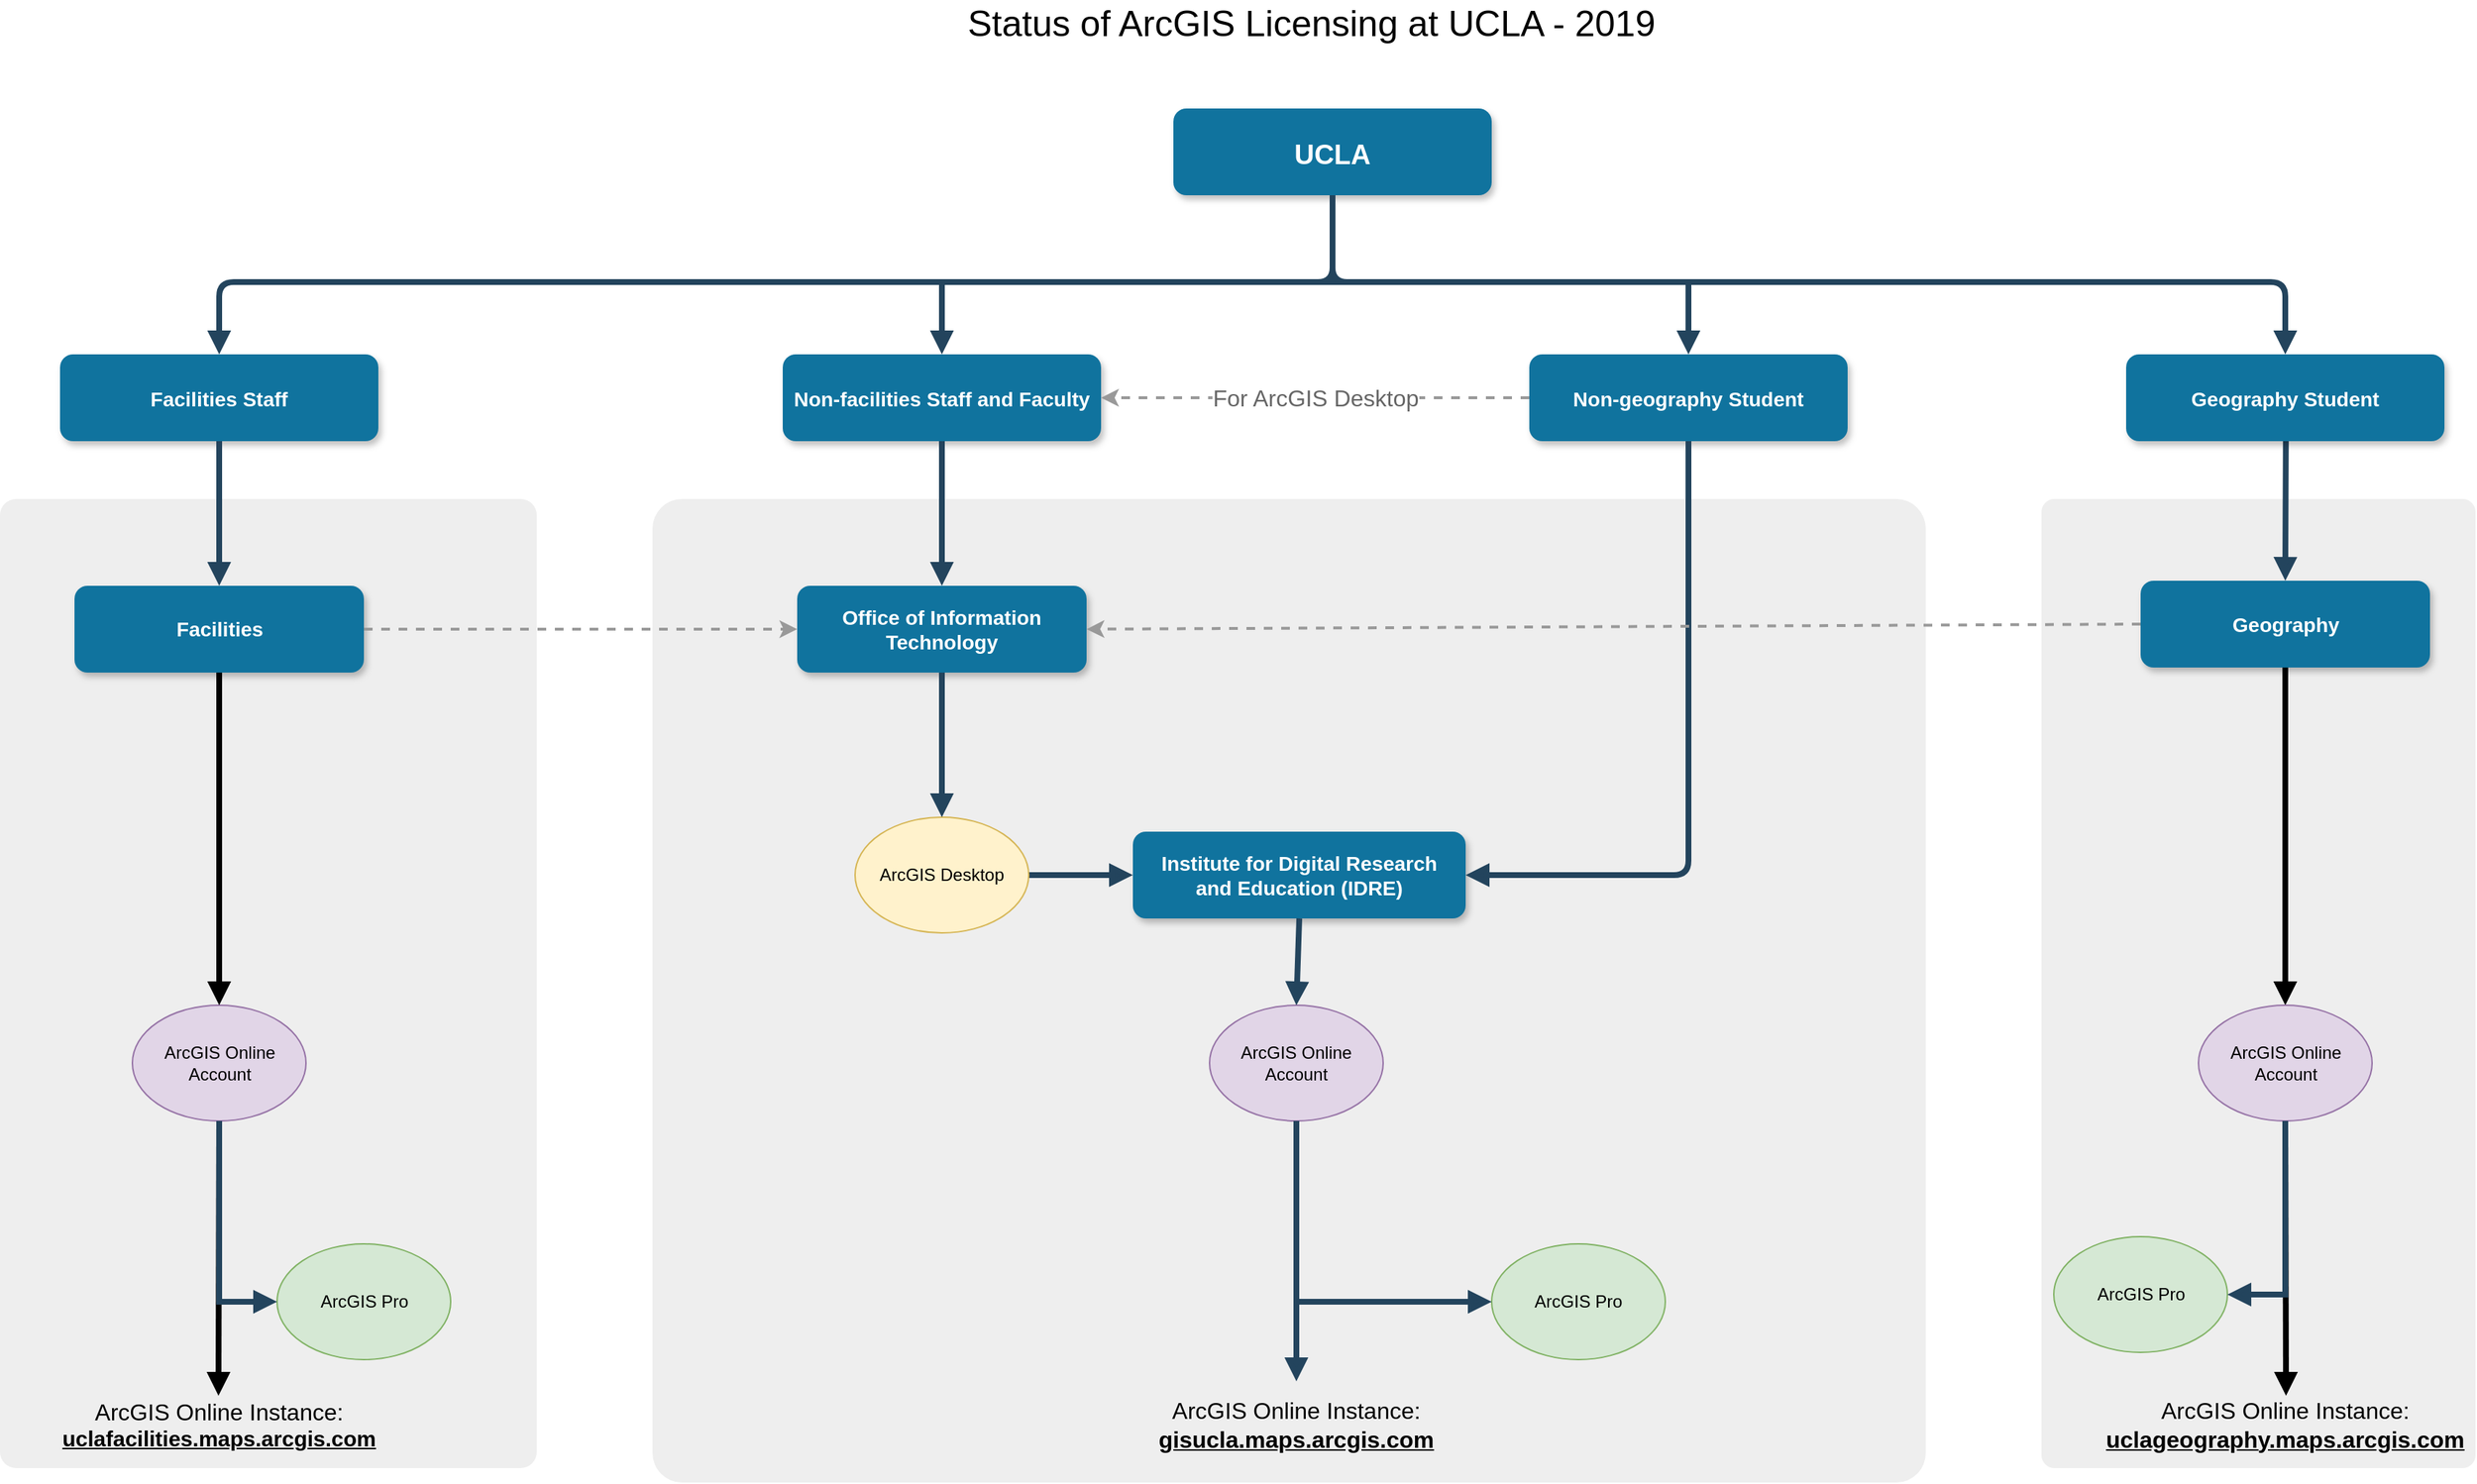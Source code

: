 <mxfile version="12.3.0" type="github" pages="1">
  <diagram name="Page-1" id="97916047-d0de-89f5-080d-49f4d83e522f">
    <mxGraphModel dx="1920" dy="1175" grid="1" gridSize="10" guides="1" tooltips="1" connect="1" arrows="1" fold="1" page="1" pageScale="1.5" pageWidth="1400" pageHeight="850" background="#ffffff" math="0" shadow="0">
      <root>
        <mxCell id="0"/>
        <mxCell id="1" parent="0"/>
        <mxCell id="7HnK9eXFFECSjdr3EfDR-130" value="" style="rounded=1;whiteSpace=wrap;html=1;shadow=0;align=center;fillColor=#eeeeee;strokeColor=none;connectable=0;allowArrows=0;arcSize=3;editable=1;movable=1;resizable=1;" vertex="1" parent="1">
          <mxGeometry x="631" y="480" width="880" height="680" as="geometry"/>
        </mxCell>
        <mxCell id="7HnK9eXFFECSjdr3EfDR-79" value="" style="rounded=1;whiteSpace=wrap;html=1;shadow=0;align=center;fillColor=#eeeeee;strokeColor=none;connectable=0;allowArrows=0;arcSize=3;" vertex="1" parent="1">
          <mxGeometry x="1591" y="480" width="300" height="670" as="geometry"/>
        </mxCell>
        <mxCell id="7HnK9eXFFECSjdr3EfDR-78" value="" style="rounded=1;whiteSpace=wrap;html=1;shadow=0;align=center;fillColor=#eeeeee;strokeColor=none;connectable=0;allowArrows=0;arcSize=3;" vertex="1" parent="1">
          <mxGeometry x="180" y="480" width="371" height="670" as="geometry"/>
        </mxCell>
        <mxCell id="3" value="Non-facilities Staff and Faculty" style="rounded=1;fillColor=#10739E;strokeColor=none;shadow=1;gradientColor=none;fontStyle=1;fontColor=#FFFFFF;fontSize=14;" parent="1" vertex="1">
          <mxGeometry x="721" y="380" width="220" height="60" as="geometry"/>
        </mxCell>
        <mxCell id="5" value="Institute for Digital Research&#xa;and Education (IDRE)" style="rounded=1;fillColor=#10739E;strokeColor=none;shadow=1;gradientColor=none;fontStyle=1;fontColor=#FFFFFF;fontSize=14;align=center;whiteSpace=wrap;" parent="1" vertex="1">
          <mxGeometry x="963" y="710" width="230" height="60" as="geometry"/>
        </mxCell>
        <mxCell id="7" value="Geography" style="rounded=1;fillColor=#10739E;strokeColor=none;shadow=1;gradientColor=none;fontStyle=1;fontColor=#FFFFFF;fontSize=14;whiteSpace=wrap;" parent="1" vertex="1">
          <mxGeometry x="1659.5" y="536.5" width="200" height="60" as="geometry"/>
        </mxCell>
        <mxCell id="33" value="" style="edgeStyle=elbowEdgeStyle;elbow=vertical;strokeWidth=4;endArrow=block;endFill=1;fontStyle=1;strokeColor=#23445D;fontSize=16;rounded=1;" parent="1" target="7" edge="1">
          <mxGeometry x="151" y="160" width="100" height="100" as="geometry">
            <mxPoint x="1760" y="420" as="sourcePoint"/>
            <mxPoint x="438.5" y="325.5" as="targetPoint"/>
            <Array as="points">
              <mxPoint x="1611" y="410"/>
            </Array>
            <mxPoint x="23" y="-73" as="offset"/>
          </mxGeometry>
        </mxCell>
        <mxCell id="7HnK9eXFFECSjdr3EfDR-65" value="&lt;font style=&quot;font-size: 16px&quot;&gt;ArcGIS Online Instance:&lt;br&gt;&lt;font style=&quot;font-size: 16px&quot;&gt;&lt;u&gt;&lt;b&gt;gisucla.maps.arcgis.com&lt;/b&gt;&lt;/u&gt;&lt;/font&gt;&lt;/font&gt;" style="text;html=1;strokeColor=none;fillColor=none;align=center;verticalAlign=middle;whiteSpace=wrap;rounded=0;shadow=0;" vertex="1" parent="1">
          <mxGeometry x="941" y="1110" width="270" height="20" as="geometry"/>
        </mxCell>
        <mxCell id="7HnK9eXFFECSjdr3EfDR-71" value="" style="edgeStyle=elbowEdgeStyle;elbow=vertical;strokeWidth=4;endArrow=block;endFill=1;fontStyle=1;strokeColor=#23445D;entryX=0.5;entryY=0;entryDx=0;entryDy=0;fontSize=16;rounded=1;exitX=0.5;exitY=1;exitDx=0;exitDy=0;" edge="1" parent="1" source="7HnK9eXFFECSjdr3EfDR-131" target="7HnK9eXFFECSjdr3EfDR-172">
          <mxGeometry x="151" y="160" width="100" height="100" as="geometry">
            <mxPoint x="721" y="380" as="sourcePoint"/>
            <mxPoint x="476.5" y="430" as="targetPoint"/>
            <Array as="points">
              <mxPoint x="500" y="330"/>
            </Array>
            <mxPoint x="5" y="-80" as="offset"/>
          </mxGeometry>
        </mxCell>
        <mxCell id="7HnK9eXFFECSjdr3EfDR-72" value="Facilities" style="rounded=1;fillColor=#10739E;strokeColor=none;shadow=1;gradientColor=none;fontStyle=1;fontColor=#FFFFFF;fontSize=14;whiteSpace=wrap;" vertex="1" parent="1">
          <mxGeometry x="231.5" y="540" width="200" height="60" as="geometry"/>
        </mxCell>
        <mxCell id="7HnK9eXFFECSjdr3EfDR-81" value="" style="endArrow=block;html=1;exitX=0.5;exitY=1;exitDx=0;exitDy=0;fontStyle=1;strokeWidth=4;endFill=1;comic=0;" edge="1" parent="1" source="7HnK9eXFFECSjdr3EfDR-120">
          <mxGeometry width="50" height="50" relative="1" as="geometry">
            <mxPoint x="331.5" y="1025" as="sourcePoint"/>
            <mxPoint x="331" y="1100" as="targetPoint"/>
          </mxGeometry>
        </mxCell>
        <mxCell id="7HnK9eXFFECSjdr3EfDR-82" value="&lt;div style=&quot;font-size: 16px&quot;&gt;&lt;font style=&quot;font-size: 16px&quot;&gt;ArcGIS Online Instance:&lt;/font&gt;&lt;/div&gt;&lt;div style=&quot;font-size: 15px&quot;&gt;&lt;font style=&quot;font-size: 15px&quot;&gt;&lt;u&gt;&lt;b&gt;uclafacilities.maps.arcgis.com&lt;/b&gt;&lt;/u&gt;&lt;br&gt;&lt;/font&gt;&lt;/div&gt;" style="text;html=1;strokeColor=none;fillColor=none;align=center;verticalAlign=middle;whiteSpace=wrap;rounded=0;shadow=0;" vertex="1" parent="1">
          <mxGeometry x="259" y="1110" width="145" height="20" as="geometry"/>
        </mxCell>
        <mxCell id="7HnK9eXFFECSjdr3EfDR-93" value="Status of ArcGIS Licensing at UCLA - 2019" style="text;html=1;strokeColor=none;fillColor=none;align=center;verticalAlign=middle;whiteSpace=wrap;rounded=0;fontSize=25;" vertex="1" parent="1">
          <mxGeometry x="826" y="140" width="521" height="20" as="geometry"/>
        </mxCell>
        <mxCell id="7HnK9eXFFECSjdr3EfDR-98" value="" style="endArrow=block;html=1;fontStyle=1;strokeWidth=4;endFill=1;comic=0;exitX=0.5;exitY=1;exitDx=0;exitDy=0;entryX=0.5;entryY=0;entryDx=0;entryDy=0;fontSize=14;" edge="1" parent="1" source="7" target="7HnK9eXFFECSjdr3EfDR-122">
          <mxGeometry width="50" height="50" relative="1" as="geometry">
            <mxPoint x="1759" y="700" as="sourcePoint"/>
            <mxPoint x="1759" y="850.5" as="targetPoint"/>
          </mxGeometry>
        </mxCell>
        <mxCell id="7HnK9eXFFECSjdr3EfDR-99" value="&lt;div style=&quot;font-size: 16px&quot;&gt;&lt;font style=&quot;font-size: 16px&quot;&gt;ArcGIS Online Instance:&lt;/font&gt;&lt;/div&gt;&lt;div style=&quot;font-size: 16px&quot;&gt;&lt;font style=&quot;font-size: 16px&quot;&gt;&lt;u&gt;&lt;b&gt;uclageography.maps.arcgis.com&lt;/b&gt;&lt;/u&gt;&lt;br&gt;&lt;/font&gt;&lt;/div&gt;" style="text;html=1;strokeColor=none;fillColor=none;align=center;verticalAlign=middle;whiteSpace=wrap;rounded=0;" vertex="1" parent="1">
          <mxGeometry x="1687" y="1110" width="145" height="20" as="geometry"/>
        </mxCell>
        <mxCell id="4" value="Office of Information Technology" style="rounded=1;fillColor=#10739E;strokeColor=none;shadow=1;gradientColor=none;fontStyle=1;fontColor=#FFFFFF;fontSize=14;verticalAlign=middle;whiteSpace=wrap;" parent="1" vertex="1">
          <mxGeometry x="731" y="540" width="200" height="60" as="geometry"/>
        </mxCell>
        <mxCell id="7HnK9eXFFECSjdr3EfDR-106" value="ArcGIS Pro" style="ellipse;whiteSpace=wrap;html=1;rounded=0;shadow=0;align=center;fillColor=#d5e8d4;strokeColor=#82b366;" vertex="1" parent="1">
          <mxGeometry x="1211" y="995" width="120" height="80" as="geometry"/>
        </mxCell>
        <mxCell id="7HnK9eXFFECSjdr3EfDR-110" value="" style="edgeStyle=elbowEdgeStyle;elbow=vertical;strokeWidth=4;endArrow=block;endFill=1;fontStyle=1;strokeColor=#23445D;exitX=0.5;exitY=1;exitDx=0;exitDy=0;entryX=0;entryY=0.5;entryDx=0;entryDy=0;rounded=0;" edge="1" parent="1" source="7HnK9eXFFECSjdr3EfDR-109" target="7HnK9eXFFECSjdr3EfDR-106">
          <mxGeometry x="222" y="512" width="100" height="100" as="geometry">
            <mxPoint x="1087.643" y="904.929" as="sourcePoint"/>
            <mxPoint x="1211" y="1000" as="targetPoint"/>
            <Array as="points">
              <mxPoint x="1191" y="1035"/>
              <mxPoint x="1277.5" y="1134.5"/>
            </Array>
            <mxPoint x="2" y="-8" as="offset"/>
          </mxGeometry>
        </mxCell>
        <mxCell id="7HnK9eXFFECSjdr3EfDR-119" value="" style="edgeStyle=elbowEdgeStyle;elbow=vertical;strokeWidth=4;endArrow=block;endFill=1;fontStyle=1;strokeColor=#23445D;exitX=1;exitY=0.5;exitDx=0;exitDy=0;entryX=0;entryY=0.5;entryDx=0;entryDy=0;" edge="1" parent="1" source="7HnK9eXFFECSjdr3EfDR-63" target="5">
          <mxGeometry x="-189" y="317.5" width="100" height="100" as="geometry">
            <mxPoint x="726.618" y="839.941" as="sourcePoint"/>
            <mxPoint x="966.618" y="839.941" as="targetPoint"/>
            <Array as="points">
              <mxPoint x="931" y="740"/>
            </Array>
            <mxPoint x="2" y="-8" as="offset"/>
          </mxGeometry>
        </mxCell>
        <mxCell id="7HnK9eXFFECSjdr3EfDR-63" value="ArcGIS Desktop" style="ellipse;whiteSpace=wrap;html=1;rounded=0;shadow=0;align=center;fillColor=#fff2cc;strokeColor=#d6b656;" vertex="1" parent="1">
          <mxGeometry x="771" y="700" width="120" height="80" as="geometry"/>
        </mxCell>
        <mxCell id="7HnK9eXFFECSjdr3EfDR-109" value="&lt;div&gt;ArcGIS Online&lt;/div&gt;&lt;div&gt;Account&lt;br&gt;&lt;/div&gt;" style="ellipse;whiteSpace=wrap;html=1;rounded=0;shadow=0;align=center;fillColor=#e1d5e7;strokeColor=#9673a6;" vertex="1" parent="1">
          <mxGeometry x="1016" y="830" width="120" height="80" as="geometry"/>
        </mxCell>
        <mxCell id="7HnK9eXFFECSjdr3EfDR-120" value="&lt;div&gt;ArcGIS Online&lt;/div&gt;&lt;div&gt;Account&lt;br&gt;&lt;/div&gt;" style="ellipse;whiteSpace=wrap;html=1;rounded=0;shadow=0;align=center;fillColor=#e1d5e7;strokeColor=#9673a6;" vertex="1" parent="1">
          <mxGeometry x="271.5" y="830" width="120" height="80" as="geometry"/>
        </mxCell>
        <mxCell id="7HnK9eXFFECSjdr3EfDR-121" value="" style="endArrow=block;html=1;exitX=0.5;exitY=1;exitDx=0;exitDy=0;fontStyle=1;strokeWidth=4;endFill=1;comic=0;fontSize=14;" edge="1" parent="1" source="7HnK9eXFFECSjdr3EfDR-72" target="7HnK9eXFFECSjdr3EfDR-120">
          <mxGeometry width="50" height="50" relative="1" as="geometry">
            <mxPoint x="331.5" y="600" as="sourcePoint"/>
            <mxPoint x="331" y="875" as="targetPoint"/>
          </mxGeometry>
        </mxCell>
        <mxCell id="7HnK9eXFFECSjdr3EfDR-122" value="&lt;div&gt;ArcGIS Online&lt;/div&gt;&lt;div&gt;Account&lt;br&gt;&lt;/div&gt;" style="ellipse;whiteSpace=wrap;html=1;rounded=0;shadow=0;align=center;fillColor=#e1d5e7;strokeColor=#9673a6;" vertex="1" parent="1">
          <mxGeometry x="1699.5" y="830" width="120" height="80" as="geometry"/>
        </mxCell>
        <mxCell id="7HnK9eXFFECSjdr3EfDR-126" value="" style="endArrow=block;html=1;labelBackgroundColor=#ffffff;fontSize=11;exitX=0.5;exitY=1;exitDx=0;exitDy=0;fontStyle=1;strokeWidth=4;endFill=1;" edge="1" parent="1" source="7HnK9eXFFECSjdr3EfDR-122">
          <mxGeometry width="50" height="50" relative="1" as="geometry">
            <mxPoint x="901" y="1300" as="sourcePoint"/>
            <mxPoint x="1760" y="1100" as="targetPoint"/>
          </mxGeometry>
        </mxCell>
        <mxCell id="7HnK9eXFFECSjdr3EfDR-131" value="UCLA" style="rounded=1;fillColor=#10739E;strokeColor=none;shadow=1;gradientColor=none;fontStyle=1;fontColor=#FFFFFF;fontSize=19;" vertex="1" parent="1">
          <mxGeometry x="991" y="210" width="220" height="60" as="geometry"/>
        </mxCell>
        <mxCell id="7HnK9eXFFECSjdr3EfDR-132" value="Non-geography Student" style="rounded=1;fillColor=#10739E;strokeColor=none;shadow=1;gradientColor=none;fontStyle=1;fontColor=#FFFFFF;fontSize=14;" vertex="1" parent="1">
          <mxGeometry x="1237" y="380" width="220" height="60" as="geometry"/>
        </mxCell>
        <mxCell id="7HnK9eXFFECSjdr3EfDR-133" value="" style="edgeStyle=elbowEdgeStyle;elbow=vertical;strokeWidth=4;endArrow=block;endFill=1;fontStyle=1;strokeColor=#23445D;fontSize=12;rounded=0;exitX=0.5;exitY=1;exitDx=0;exitDy=0;entryX=0.5;entryY=0;entryDx=0;entryDy=0;" edge="1" parent="1" source="7HnK9eXFFECSjdr3EfDR-131" target="7HnK9eXFFECSjdr3EfDR-132">
          <mxGeometry x="161" y="170" width="100" height="100" as="geometry">
            <mxPoint x="841" y="420" as="sourcePoint"/>
            <mxPoint x="1769.5" y="535.5" as="targetPoint"/>
            <Array as="points">
              <mxPoint x="1231" y="330"/>
            </Array>
            <mxPoint x="18" y="-37" as="offset"/>
          </mxGeometry>
        </mxCell>
        <mxCell id="7HnK9eXFFECSjdr3EfDR-134" value="" style="edgeStyle=elbowEdgeStyle;elbow=vertical;strokeWidth=4;endArrow=block;endFill=1;fontStyle=1;strokeColor=#23445D;fontSize=12;rounded=0;exitX=0.5;exitY=1;exitDx=0;exitDy=0;entryX=0.5;entryY=0;entryDx=0;entryDy=0;" edge="1" parent="1" source="7HnK9eXFFECSjdr3EfDR-131" target="3">
          <mxGeometry x="171" y="180" width="100" height="100" as="geometry">
            <mxPoint x="1107" y="310" as="sourcePoint"/>
            <mxPoint x="1357" y="360" as="targetPoint"/>
            <Array as="points">
              <mxPoint x="1097" y="330"/>
            </Array>
            <mxPoint x="18" y="-37" as="offset"/>
          </mxGeometry>
        </mxCell>
        <mxCell id="7HnK9eXFFECSjdr3EfDR-148" value="" style="edgeStyle=elbowEdgeStyle;elbow=vertical;strokeWidth=4;endArrow=block;endFill=1;fontStyle=1;strokeColor=#23445D;fontSize=12;rounded=1;exitX=0.5;exitY=1;exitDx=0;exitDy=0;entryX=1;entryY=0.5;entryDx=0;entryDy=0;" edge="1" parent="1" source="7HnK9eXFFECSjdr3EfDR-132" target="5">
          <mxGeometry x="171" y="180" width="100" height="100" as="geometry">
            <mxPoint x="1106" y="310" as="sourcePoint"/>
            <mxPoint x="1291" y="760" as="targetPoint"/>
            <Array as="points">
              <mxPoint x="1271" y="740"/>
              <mxPoint x="1281" y="840"/>
            </Array>
            <mxPoint x="18" y="-37" as="offset"/>
          </mxGeometry>
        </mxCell>
        <mxCell id="7HnK9eXFFECSjdr3EfDR-150" value="ArcGIS Pro" style="ellipse;whiteSpace=wrap;html=1;rounded=0;shadow=0;align=center;fillColor=#d5e8d4;strokeColor=#82b366;" vertex="1" parent="1">
          <mxGeometry x="371.5" y="995" width="120" height="80" as="geometry"/>
        </mxCell>
        <mxCell id="7HnK9eXFFECSjdr3EfDR-151" value="" style="edgeStyle=elbowEdgeStyle;elbow=vertical;strokeWidth=4;endArrow=block;endFill=1;fontStyle=1;strokeColor=#23445D;exitX=0.5;exitY=1;exitDx=0;exitDy=0;entryX=0;entryY=0.5;entryDx=0;entryDy=0;rounded=0;" edge="1" parent="1" target="7HnK9eXFFECSjdr3EfDR-150" source="7HnK9eXFFECSjdr3EfDR-120">
          <mxGeometry x="232" y="522" width="100" height="100" as="geometry">
            <mxPoint x="1148.5" y="1045" as="sourcePoint"/>
            <mxPoint x="1097.643" y="1114.929" as="targetPoint"/>
            <Array as="points">
              <mxPoint x="331" y="1035"/>
              <mxPoint x="1287.5" y="1144.5"/>
            </Array>
            <mxPoint x="2" y="-8" as="offset"/>
          </mxGeometry>
        </mxCell>
        <mxCell id="7HnK9eXFFECSjdr3EfDR-153" value="ArcGIS Pro" style="ellipse;whiteSpace=wrap;html=1;rounded=0;shadow=0;align=center;fillColor=#d5e8d4;strokeColor=#82b366;" vertex="1" parent="1">
          <mxGeometry x="1599.5" y="990" width="120" height="80" as="geometry"/>
        </mxCell>
        <mxCell id="7HnK9eXFFECSjdr3EfDR-154" value="" style="edgeStyle=elbowEdgeStyle;elbow=vertical;strokeWidth=4;endArrow=block;endFill=1;fontStyle=1;strokeColor=#23445D;exitX=0.5;exitY=1;exitDx=0;exitDy=0;entryX=1;entryY=0.5;entryDx=0;entryDy=0;rounded=0;" edge="1" parent="1" source="7HnK9eXFFECSjdr3EfDR-122" target="7HnK9eXFFECSjdr3EfDR-153">
          <mxGeometry x="242" y="532" width="100" height="100" as="geometry">
            <mxPoint x="341" y="970" as="sourcePoint"/>
            <mxPoint x="1491" y="1180" as="targetPoint"/>
            <Array as="points">
              <mxPoint x="1759" y="1030"/>
              <mxPoint x="1297.5" y="1154.5"/>
            </Array>
            <mxPoint x="2" y="-8" as="offset"/>
          </mxGeometry>
        </mxCell>
        <mxCell id="7HnK9eXFFECSjdr3EfDR-161" value="" style="endArrow=block;html=1;labelBackgroundColor=#ffffff;fontSize=11;entryX=0.5;entryY=0;entryDx=0;entryDy=0;exitX=0.5;exitY=1;exitDx=0;exitDy=0;fontStyle=1;strokeColor=#23445D;strokeWidth=4;endFill=1;" edge="1" parent="1" source="3" target="4">
          <mxGeometry width="50" height="50" relative="1" as="geometry">
            <mxPoint x="221" y="1320" as="sourcePoint"/>
            <mxPoint x="271" y="1270" as="targetPoint"/>
          </mxGeometry>
        </mxCell>
        <mxCell id="7HnK9eXFFECSjdr3EfDR-164" value="" style="endArrow=classic;html=1;dashed=1;labelBackgroundColor=#F8CECC;strokeColor=#999999;fontSize=16;entryX=0;entryY=0.5;entryDx=0;entryDy=0;exitX=1;exitY=0.5;exitDx=0;exitDy=0;strokeWidth=2;" edge="1" parent="1" source="7HnK9eXFFECSjdr3EfDR-72" target="4">
          <mxGeometry width="50" height="50" relative="1" as="geometry">
            <mxPoint x="181" y="1320" as="sourcePoint"/>
            <mxPoint x="231" y="1270" as="targetPoint"/>
          </mxGeometry>
        </mxCell>
        <mxCell id="7HnK9eXFFECSjdr3EfDR-165" value="" style="endArrow=classic;html=1;dashed=1;labelBackgroundColor=#F8CECC;strokeColor=#999999;fontSize=16;entryX=1;entryY=0.5;entryDx=0;entryDy=0;exitX=0;exitY=0.5;exitDx=0;exitDy=0;strokeWidth=2;" edge="1" parent="1" source="7" target="4">
          <mxGeometry width="50" height="50" relative="1" as="geometry">
            <mxPoint x="441.5" y="580" as="sourcePoint"/>
            <mxPoint x="741" y="580" as="targetPoint"/>
          </mxGeometry>
        </mxCell>
        <mxCell id="7HnK9eXFFECSjdr3EfDR-166" value="" style="endArrow=block;html=1;labelBackgroundColor=#ffffff;strokeColor=#23445D;fontSize=11;entryX=0.5;entryY=0;entryDx=0;entryDy=0;exitX=0.5;exitY=1;exitDx=0;exitDy=0;rounded=1;fontStyle=1;strokeWidth=4;endFill=1;" edge="1" parent="1" source="5" target="7HnK9eXFFECSjdr3EfDR-109">
          <mxGeometry width="50" height="50" relative="1" as="geometry">
            <mxPoint x="521" y="1290" as="sourcePoint"/>
            <mxPoint x="571" y="1240" as="targetPoint"/>
          </mxGeometry>
        </mxCell>
        <mxCell id="7HnK9eXFFECSjdr3EfDR-167" value="" style="endArrow=block;html=1;labelBackgroundColor=#ffffff;strokeColor=#23445D;fontSize=11;exitX=0.5;exitY=1;exitDx=0;exitDy=0;fontStyle=1;strokeWidth=4;endFill=1;" edge="1" parent="1" source="7HnK9eXFFECSjdr3EfDR-109">
          <mxGeometry width="50" height="50" relative="1" as="geometry">
            <mxPoint x="1071" y="960" as="sourcePoint"/>
            <mxPoint x="1076" y="1090" as="targetPoint"/>
          </mxGeometry>
        </mxCell>
        <mxCell id="7HnK9eXFFECSjdr3EfDR-169" value="For ArcGIS Desktop" style="endArrow=classic;html=1;dashed=1;labelBackgroundColor=#FFFFFF;strokeColor=#999999;fontSize=16;entryX=1;entryY=0.5;entryDx=0;entryDy=0;exitX=0;exitY=0.5;exitDx=0;exitDy=0;strokeWidth=2;fontColor=#666666;" edge="1" parent="1" source="7HnK9eXFFECSjdr3EfDR-132" target="3">
          <mxGeometry width="50" height="50" relative="1" as="geometry">
            <mxPoint x="1669.5" y="576.5" as="sourcePoint"/>
            <mxPoint x="941" y="580" as="targetPoint"/>
          </mxGeometry>
        </mxCell>
        <mxCell id="7HnK9eXFFECSjdr3EfDR-171" value="" style="endArrow=block;html=1;labelBackgroundColor=#ffffff;strokeColor=#23445D;fontSize=11;fontStyle=1;strokeWidth=4;endFill=1;exitX=0.5;exitY=1;exitDx=0;exitDy=0;" edge="1" parent="1" source="4" target="7HnK9eXFFECSjdr3EfDR-63">
          <mxGeometry width="50" height="50" relative="1" as="geometry">
            <mxPoint x="691" y="1230" as="sourcePoint"/>
            <mxPoint x="741" y="1180" as="targetPoint"/>
          </mxGeometry>
        </mxCell>
        <mxCell id="7HnK9eXFFECSjdr3EfDR-172" value="Facilities Staff" style="rounded=1;fillColor=#10739E;strokeColor=none;shadow=1;gradientColor=none;fontStyle=1;fontColor=#FFFFFF;fontSize=14;" vertex="1" parent="1">
          <mxGeometry x="221.5" y="380" width="220" height="60" as="geometry"/>
        </mxCell>
        <mxCell id="7HnK9eXFFECSjdr3EfDR-173" value="" style="edgeStyle=elbowEdgeStyle;elbow=vertical;strokeWidth=4;endArrow=block;endFill=1;fontStyle=1;strokeColor=#23445D;fontSize=16;rounded=1;exitX=0.5;exitY=1;exitDx=0;exitDy=0;entryX=0.5;entryY=0;entryDx=0;entryDy=0;" edge="1" parent="1" source="7HnK9eXFFECSjdr3EfDR-131" target="7HnK9eXFFECSjdr3EfDR-174">
          <mxGeometry x="223.5" y="20" width="100" height="100" as="geometry">
            <mxPoint x="1530" y="270" as="sourcePoint"/>
            <mxPoint x="1832.0" y="396.5" as="targetPoint"/>
            <Array as="points">
              <mxPoint x="1430" y="330"/>
            </Array>
            <mxPoint x="23" y="-73" as="offset"/>
          </mxGeometry>
        </mxCell>
        <mxCell id="7HnK9eXFFECSjdr3EfDR-174" value="Geography Student " style="rounded=1;fillColor=#10739E;strokeColor=none;shadow=1;gradientColor=none;fontStyle=1;fontColor=#FFFFFF;fontSize=14;" vertex="1" parent="1">
          <mxGeometry x="1649.5" y="380" width="220" height="60" as="geometry"/>
        </mxCell>
        <mxCell id="7HnK9eXFFECSjdr3EfDR-175" value="" style="edgeStyle=elbowEdgeStyle;elbow=vertical;strokeWidth=4;endArrow=block;endFill=1;fontStyle=1;strokeColor=#23445D;fontSize=16;rounded=1;exitX=0.5;exitY=1;exitDx=0;exitDy=0;entryX=0.5;entryY=0;entryDx=0;entryDy=0;" edge="1" parent="1" source="7HnK9eXFFECSjdr3EfDR-172" target="7HnK9eXFFECSjdr3EfDR-72">
          <mxGeometry x="161" y="170" width="100" height="100" as="geometry">
            <mxPoint x="1467.5" y="420" as="sourcePoint"/>
            <mxPoint x="1769.5" y="546.5" as="targetPoint"/>
            <Array as="points">
              <mxPoint x="333" y="510"/>
            </Array>
            <mxPoint x="23" y="-73" as="offset"/>
          </mxGeometry>
        </mxCell>
      </root>
    </mxGraphModel>
  </diagram>
</mxfile>
